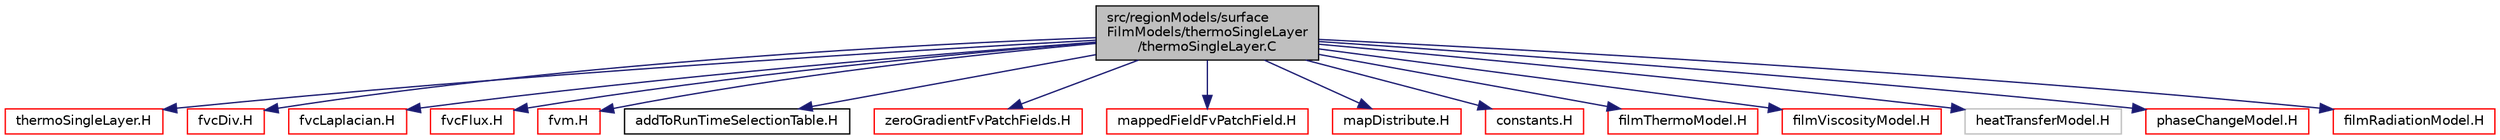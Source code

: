 digraph "src/regionModels/surfaceFilmModels/thermoSingleLayer/thermoSingleLayer.C"
{
  bgcolor="transparent";
  edge [fontname="Helvetica",fontsize="10",labelfontname="Helvetica",labelfontsize="10"];
  node [fontname="Helvetica",fontsize="10",shape=record];
  Node1 [label="src/regionModels/surface\lFilmModels/thermoSingleLayer\l/thermoSingleLayer.C",height=0.2,width=0.4,color="black", fillcolor="grey75", style="filled", fontcolor="black"];
  Node1 -> Node2 [color="midnightblue",fontsize="10",style="solid",fontname="Helvetica"];
  Node2 [label="thermoSingleLayer.H",height=0.2,width=0.4,color="red",URL="$a09673.html"];
  Node1 -> Node3 [color="midnightblue",fontsize="10",style="solid",fontname="Helvetica"];
  Node3 [label="fvcDiv.H",height=0.2,width=0.4,color="red",URL="$a05852.html",tooltip="Calculate the divergence of the given field. "];
  Node1 -> Node4 [color="midnightblue",fontsize="10",style="solid",fontname="Helvetica"];
  Node4 [label="fvcLaplacian.H",height=0.2,width=0.4,color="red",URL="$a05859.html",tooltip="Calculate the laplacian of the given field. "];
  Node1 -> Node5 [color="midnightblue",fontsize="10",style="solid",fontname="Helvetica"];
  Node5 [label="fvcFlux.H",height=0.2,width=0.4,color="red",URL="$a05854.html",tooltip="Calculate the face-flux of the given field. "];
  Node1 -> Node6 [color="midnightblue",fontsize="10",style="solid",fontname="Helvetica"];
  Node6 [label="fvm.H",height=0.2,width=0.4,color="red",URL="$a05882.html"];
  Node1 -> Node7 [color="midnightblue",fontsize="10",style="solid",fontname="Helvetica"];
  Node7 [label="addToRunTimeSelectionTable.H",height=0.2,width=0.4,color="black",URL="$a08169.html",tooltip="Macros for easy insertion into run-time selection tables. "];
  Node1 -> Node8 [color="midnightblue",fontsize="10",style="solid",fontname="Helvetica"];
  Node8 [label="zeroGradientFvPatchFields.H",height=0.2,width=0.4,color="red",URL="$a05367.html"];
  Node1 -> Node9 [color="midnightblue",fontsize="10",style="solid",fontname="Helvetica"];
  Node9 [label="mappedFieldFvPatchField.H",height=0.2,width=0.4,color="red",URL="$a05529.html"];
  Node1 -> Node10 [color="midnightblue",fontsize="10",style="solid",fontname="Helvetica"];
  Node10 [label="mapDistribute.H",height=0.2,width=0.4,color="red",URL="$a08953.html"];
  Node1 -> Node11 [color="midnightblue",fontsize="10",style="solid",fontname="Helvetica"];
  Node11 [label="constants.H",height=0.2,width=0.4,color="red",URL="$a08483.html"];
  Node1 -> Node12 [color="midnightblue",fontsize="10",style="solid",fontname="Helvetica"];
  Node12 [label="filmThermoModel.H",height=0.2,width=0.4,color="red",URL="$a09597.html"];
  Node1 -> Node13 [color="midnightblue",fontsize="10",style="solid",fontname="Helvetica"];
  Node13 [label="filmViscosityModel.H",height=0.2,width=0.4,color="red",URL="$a09642.html"];
  Node1 -> Node14 [color="midnightblue",fontsize="10",style="solid",fontname="Helvetica"];
  Node14 [label="heatTransferModel.H",height=0.2,width=0.4,color="grey75"];
  Node1 -> Node15 [color="midnightblue",fontsize="10",style="solid",fontname="Helvetica"];
  Node15 [label="phaseChangeModel.H",height=0.2,width=0.4,color="red",URL="$a09662.html"];
  Node1 -> Node16 [color="midnightblue",fontsize="10",style="solid",fontname="Helvetica"];
  Node16 [label="filmRadiationModel.H",height=0.2,width=0.4,color="red",URL="$a09627.html"];
}
